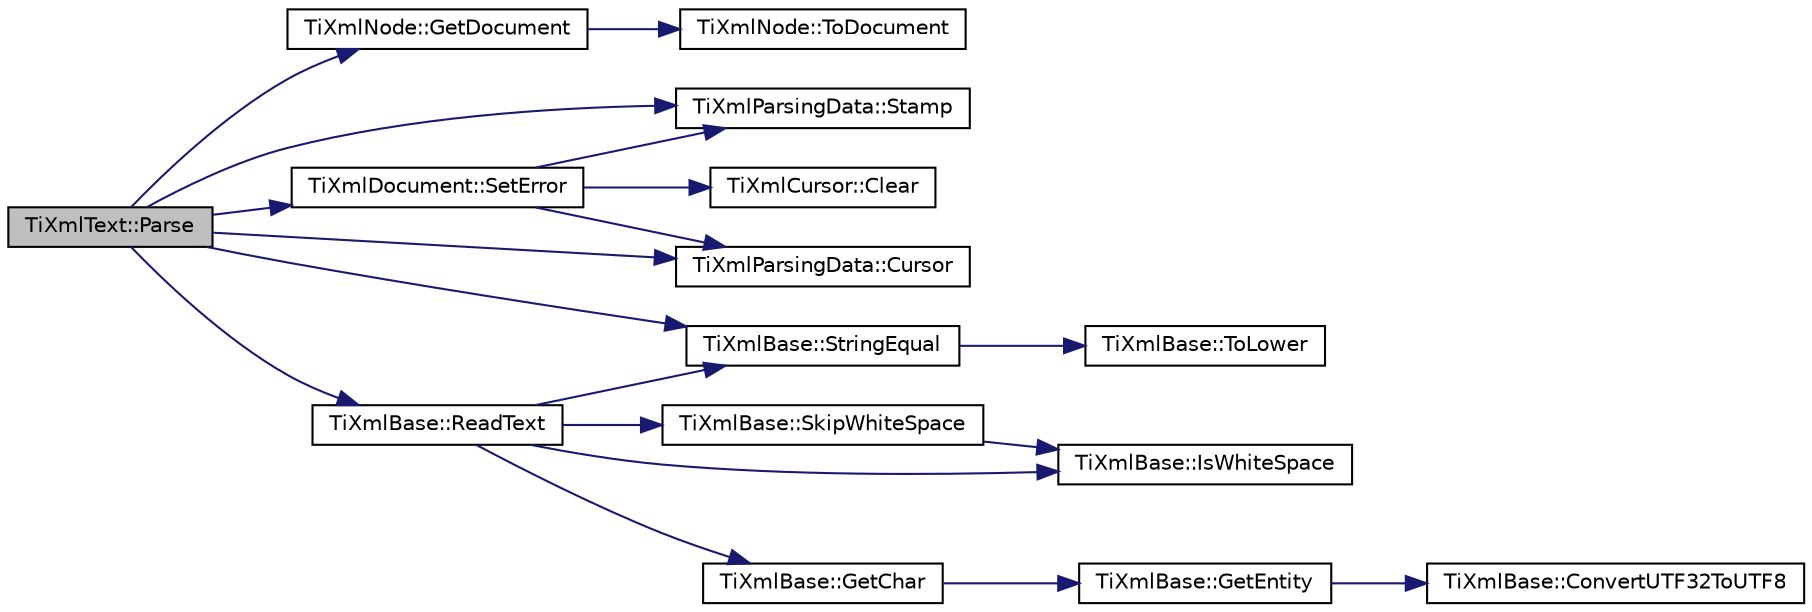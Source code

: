 digraph "TiXmlText::Parse"
{
  edge [fontname="Helvetica",fontsize="10",labelfontname="Helvetica",labelfontsize="10"];
  node [fontname="Helvetica",fontsize="10",shape=record];
  rankdir="LR";
  Node1 [label="TiXmlText::Parse",height=0.2,width=0.4,color="black", fillcolor="grey75", style="filled" fontcolor="black"];
  Node1 -> Node2 [color="midnightblue",fontsize="10",style="solid",fontname="Helvetica"];
  Node2 [label="TiXmlNode::GetDocument",height=0.2,width=0.4,color="black", fillcolor="white", style="filled",URL="$class_ti_xml_node.html#aa66f4ebcd175204a168ed7c2d7b43071"];
  Node2 -> Node3 [color="midnightblue",fontsize="10",style="solid",fontname="Helvetica"];
  Node3 [label="TiXmlNode::ToDocument",height=0.2,width=0.4,color="black", fillcolor="white", style="filled",URL="$class_ti_xml_node.html#a8a4cda4b15c29f64cff419309aebed08",tooltip="Cast to a more defined type. Will return null if not of the requested type. "];
  Node1 -> Node4 [color="midnightblue",fontsize="10",style="solid",fontname="Helvetica"];
  Node4 [label="TiXmlParsingData::Stamp",height=0.2,width=0.4,color="black", fillcolor="white", style="filled",URL="$class_ti_xml_parsing_data.html#a65cee8ab77a36c605db08c84b4c30a7d"];
  Node1 -> Node5 [color="midnightblue",fontsize="10",style="solid",fontname="Helvetica"];
  Node5 [label="TiXmlParsingData::Cursor",height=0.2,width=0.4,color="black", fillcolor="white", style="filled",URL="$class_ti_xml_parsing_data.html#a9e63d965fdb53ff4ac711e105269e918"];
  Node1 -> Node6 [color="midnightblue",fontsize="10",style="solid",fontname="Helvetica"];
  Node6 [label="TiXmlBase::StringEqual",height=0.2,width=0.4,color="black", fillcolor="white", style="filled",URL="$class_ti_xml_base.html#a51631e6986179558b9e5850723ed165a"];
  Node6 -> Node7 [color="midnightblue",fontsize="10",style="solid",fontname="Helvetica"];
  Node7 [label="TiXmlBase::ToLower",height=0.2,width=0.4,color="black", fillcolor="white", style="filled",URL="$class_ti_xml_base.html#a799f17405a86a5c2029618e85f11a097"];
  Node1 -> Node8 [color="midnightblue",fontsize="10",style="solid",fontname="Helvetica"];
  Node8 [label="TiXmlDocument::SetError",height=0.2,width=0.4,color="black", fillcolor="white", style="filled",URL="$class_ti_xml_document.html#a735c23e318597b920c94eae77fa206de"];
  Node8 -> Node9 [color="midnightblue",fontsize="10",style="solid",fontname="Helvetica"];
  Node9 [label="TiXmlCursor::Clear",height=0.2,width=0.4,color="black", fillcolor="white", style="filled",URL="$struct_ti_xml_cursor.html#a1e6fa622b59dafb71b6efe595105dcdd"];
  Node8 -> Node4 [color="midnightblue",fontsize="10",style="solid",fontname="Helvetica"];
  Node8 -> Node5 [color="midnightblue",fontsize="10",style="solid",fontname="Helvetica"];
  Node1 -> Node10 [color="midnightblue",fontsize="10",style="solid",fontname="Helvetica"];
  Node10 [label="TiXmlBase::ReadText",height=0.2,width=0.4,color="black", fillcolor="white", style="filled",URL="$class_ti_xml_base.html#aa646c74921aa33156968b802bbf5566e"];
  Node10 -> Node6 [color="midnightblue",fontsize="10",style="solid",fontname="Helvetica"];
  Node10 -> Node11 [color="midnightblue",fontsize="10",style="solid",fontname="Helvetica"];
  Node11 [label="TiXmlBase::GetChar",height=0.2,width=0.4,color="black", fillcolor="white", style="filled",URL="$class_ti_xml_base.html#a5b0fde72d6f662ae1fd6303195d2159b"];
  Node11 -> Node12 [color="midnightblue",fontsize="10",style="solid",fontname="Helvetica"];
  Node12 [label="TiXmlBase::GetEntity",height=0.2,width=0.4,color="black", fillcolor="white", style="filled",URL="$class_ti_xml_base.html#ac5c08bf3deffcda0bf8ce2958372b584"];
  Node12 -> Node13 [color="midnightblue",fontsize="10",style="solid",fontname="Helvetica"];
  Node13 [label="TiXmlBase::ConvertUTF32ToUTF8",height=0.2,width=0.4,color="black", fillcolor="white", style="filled",URL="$class_ti_xml_base.html#a07c765e3a7f979d343e646ea797b180b"];
  Node10 -> Node14 [color="midnightblue",fontsize="10",style="solid",fontname="Helvetica"];
  Node14 [label="TiXmlBase::SkipWhiteSpace",height=0.2,width=0.4,color="black", fillcolor="white", style="filled",URL="$class_ti_xml_base.html#ac0c3d66d8a9e6996a1fa016275e16875"];
  Node14 -> Node15 [color="midnightblue",fontsize="10",style="solid",fontname="Helvetica"];
  Node15 [label="TiXmlBase::IsWhiteSpace",height=0.2,width=0.4,color="black", fillcolor="white", style="filled",URL="$class_ti_xml_base.html#af56296d561c0bab4bc8e198cdcf5c48e"];
  Node10 -> Node15 [color="midnightblue",fontsize="10",style="solid",fontname="Helvetica"];
}
